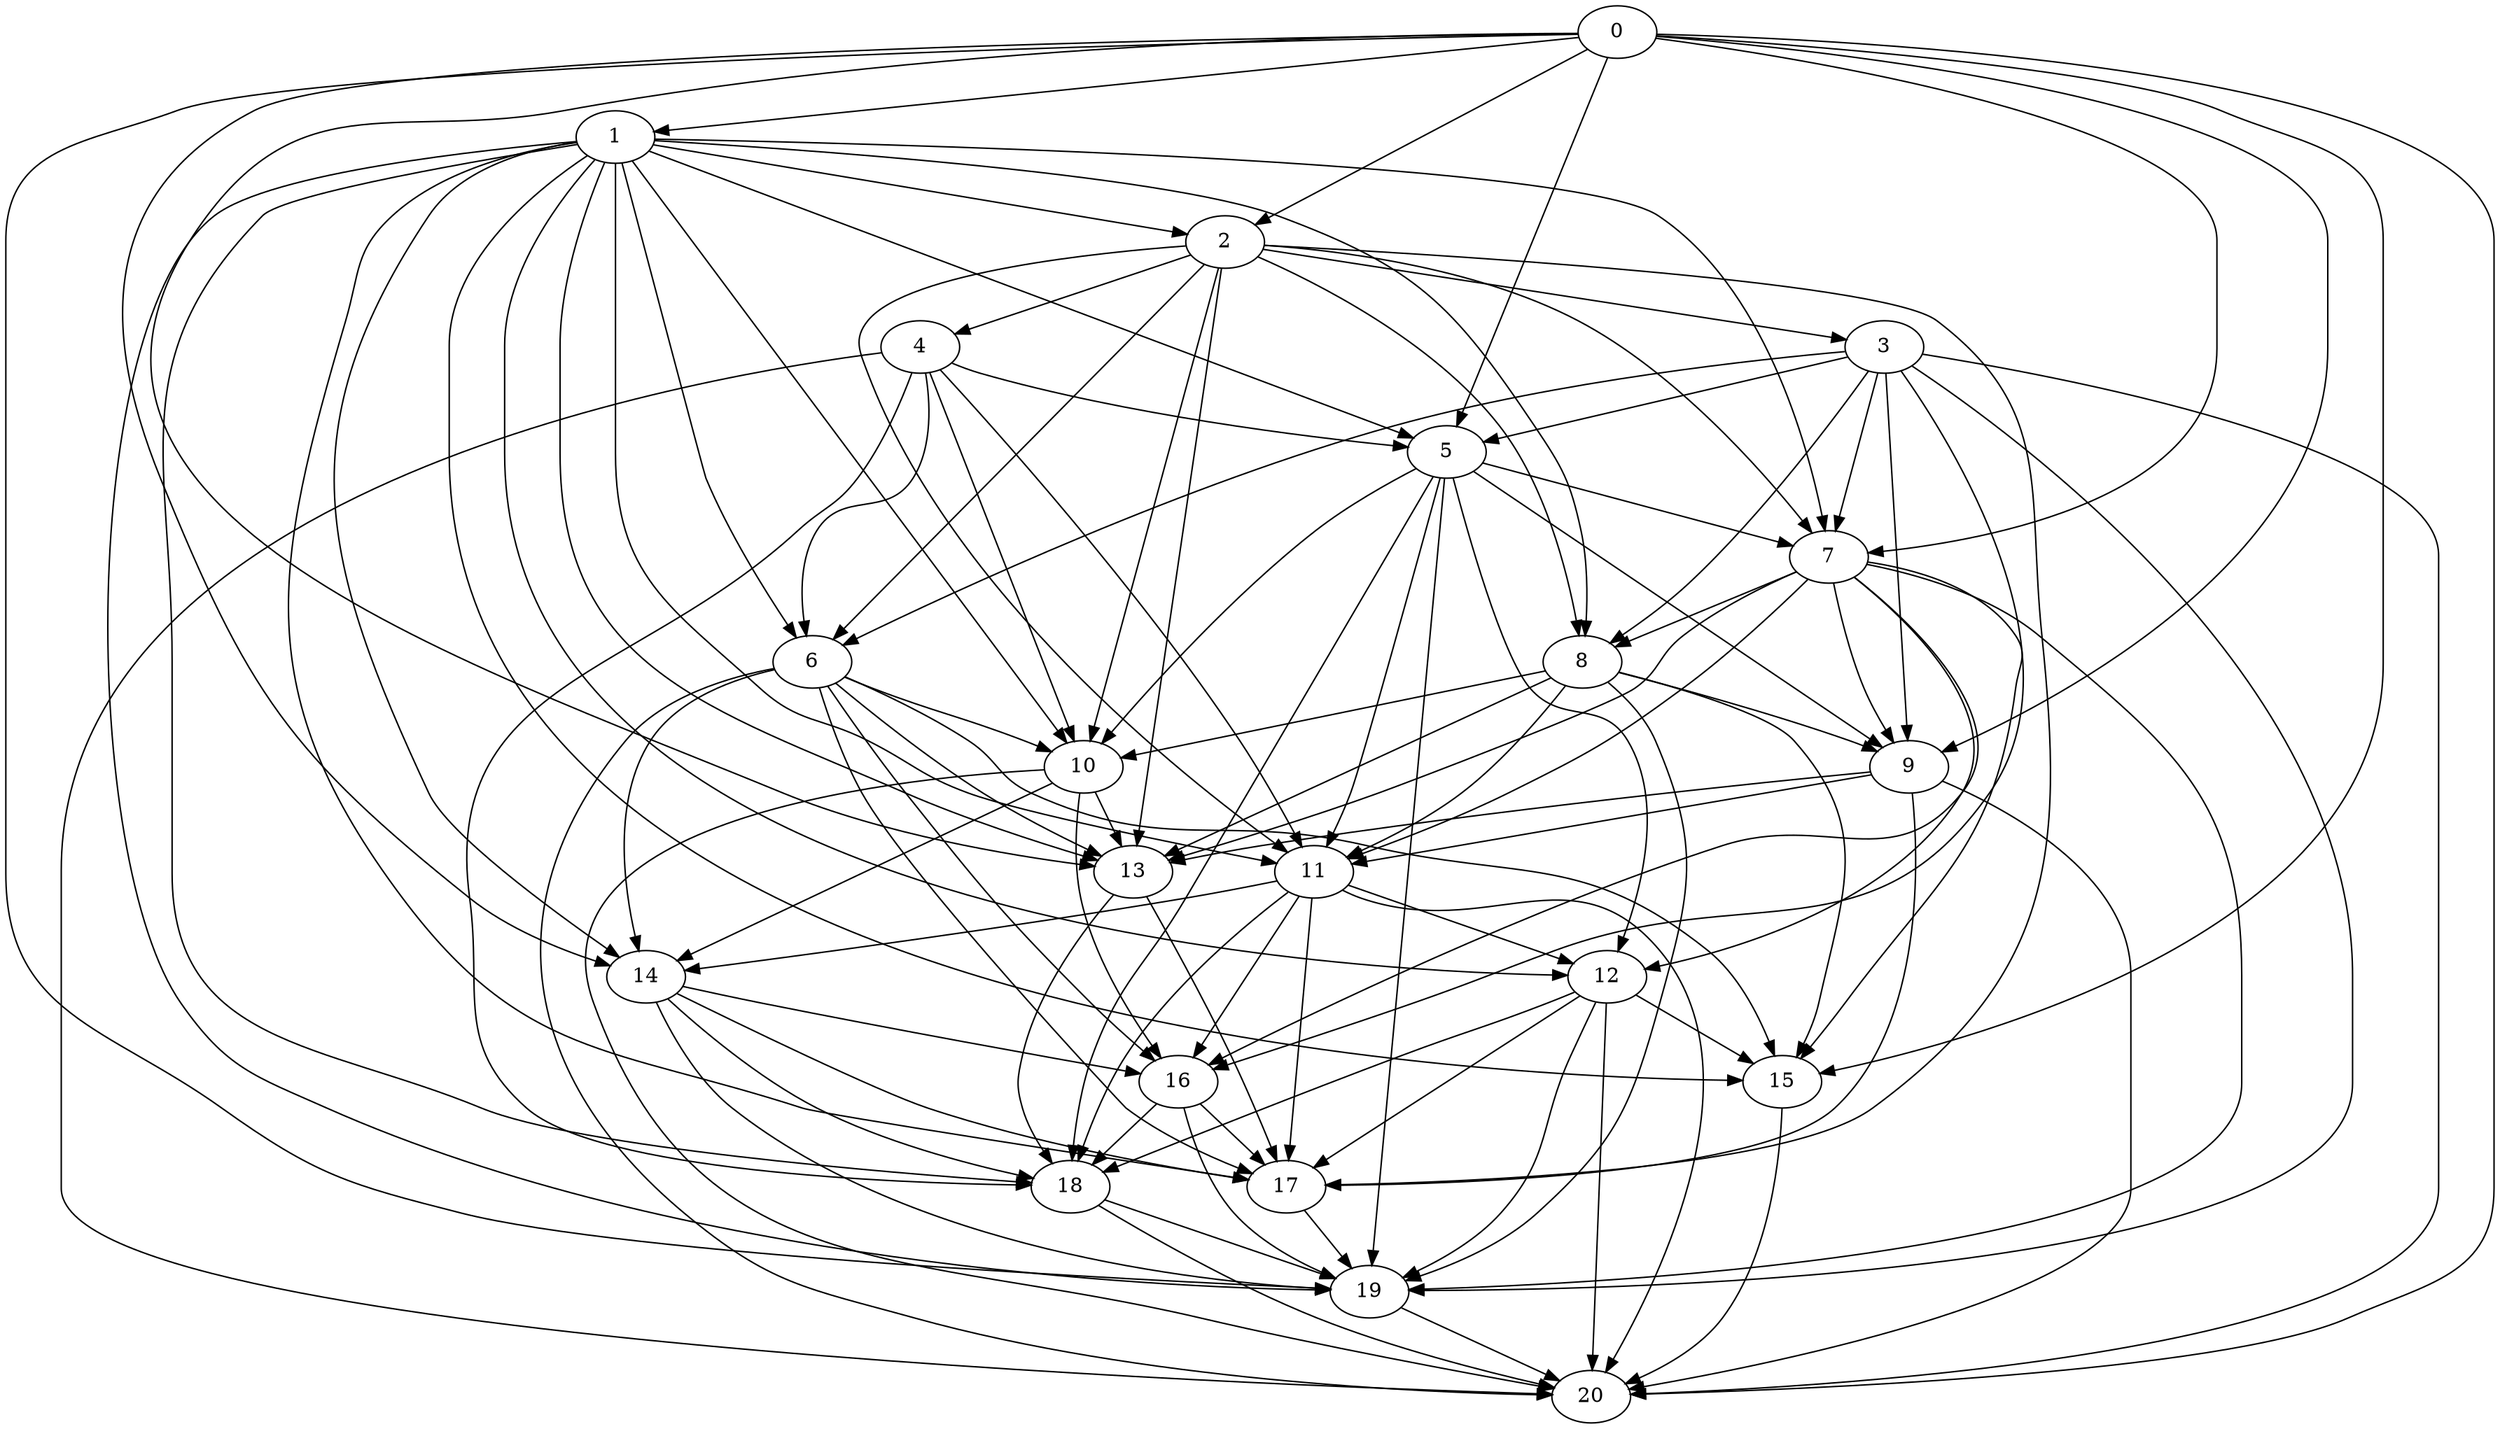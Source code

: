 digraph "Random_Nodes_21_Density_5.14_CCR_1.00_WeightType_Random_Heterogeneous-4-2-strong" {
0 [Weight=16];
1 [Weight=38];
2 [Weight=54];
4 [Weight=54];
3 [Weight=32];
5 [Weight=32];
7 [Weight=38];
8 [Weight=43];
9 [Weight=27];
6 [Weight=11];
11 [Weight=27];
10 [Weight=11];
14 [Weight=22];
16 [Weight=38];
13 [Weight=27];
12 [Weight=16];
18 [Weight=49];
17 [Weight=11];
15 [Weight=49];
19 [Weight=49];
20 [Weight=49];
12 -> 19 [Weight=2];
1 -> 7 [Weight=3];
7 -> 19 [Weight=6];
4 -> 18 [Weight=8];
2 -> 8 [Weight=10];
19 -> 20 [Weight=2];
7 -> 8 [Weight=5];
5 -> 10 [Weight=2];
16 -> 19 [Weight=9];
0 -> 13 [Weight=4];
10 -> 14 [Weight=10];
9 -> 20 [Weight=6];
11 -> 17 [Weight=7];
6 -> 15 [Weight=3];
7 -> 11 [Weight=9];
4 -> 10 [Weight=10];
6 -> 13 [Weight=4];
9 -> 11 [Weight=8];
1 -> 12 [Weight=5];
7 -> 13 [Weight=9];
7 -> 16 [Weight=2];
5 -> 7 [Weight=6];
3 -> 6 [Weight=3];
14 -> 17 [Weight=4];
1 -> 17 [Weight=6];
10 -> 13 [Weight=5];
3 -> 8 [Weight=5];
1 -> 13 [Weight=8];
3 -> 20 [Weight=9];
0 -> 5 [Weight=2];
11 -> 14 [Weight=10];
11 -> 16 [Weight=6];
14 -> 19 [Weight=8];
12 -> 18 [Weight=9];
6 -> 14 [Weight=2];
12 -> 15 [Weight=4];
0 -> 14 [Weight=4];
7 -> 15 [Weight=7];
11 -> 18 [Weight=10];
9 -> 17 [Weight=8];
3 -> 16 [Weight=6];
11 -> 20 [Weight=10];
1 -> 19 [Weight=5];
16 -> 18 [Weight=4];
12 -> 17 [Weight=7];
1 -> 6 [Weight=10];
6 -> 10 [Weight=10];
1 -> 15 [Weight=9];
2 -> 7 [Weight=3];
1 -> 18 [Weight=8];
8 -> 9 [Weight=10];
2 -> 10 [Weight=3];
2 -> 3 [Weight=3];
8 -> 10 [Weight=8];
14 -> 18 [Weight=9];
8 -> 15 [Weight=10];
5 -> 9 [Weight=7];
14 -> 16 [Weight=10];
3 -> 5 [Weight=7];
3 -> 9 [Weight=9];
7 -> 9 [Weight=5];
0 -> 15 [Weight=7];
15 -> 20 [Weight=6];
4 -> 6 [Weight=7];
13 -> 17 [Weight=4];
1 -> 8 [Weight=3];
10 -> 16 [Weight=7];
13 -> 18 [Weight=9];
9 -> 13 [Weight=7];
2 -> 13 [Weight=8];
8 -> 13 [Weight=10];
18 -> 20 [Weight=5];
4 -> 20 [Weight=2];
0 -> 1 [Weight=9];
0 -> 9 [Weight=10];
3 -> 7 [Weight=9];
1 -> 14 [Weight=10];
4 -> 11 [Weight=7];
2 -> 6 [Weight=8];
3 -> 19 [Weight=5];
12 -> 20 [Weight=8];
16 -> 17 [Weight=6];
2 -> 11 [Weight=8];
5 -> 18 [Weight=7];
0 -> 19 [Weight=2];
1 -> 5 [Weight=7];
0 -> 20 [Weight=3];
5 -> 11 [Weight=9];
2 -> 4 [Weight=8];
7 -> 12 [Weight=9];
10 -> 20 [Weight=3];
17 -> 19 [Weight=10];
5 -> 19 [Weight=3];
8 -> 19 [Weight=3];
1 -> 11 [Weight=8];
2 -> 17 [Weight=3];
6 -> 16 [Weight=2];
6 -> 20 [Weight=6];
1 -> 10 [Weight=9];
0 -> 2 [Weight=8];
1 -> 2 [Weight=3];
18 -> 19 [Weight=8];
0 -> 7 [Weight=6];
6 -> 17 [Weight=7];
5 -> 12 [Weight=6];
8 -> 11 [Weight=7];
4 -> 5 [Weight=6];
11 -> 12 [Weight=2];
}
